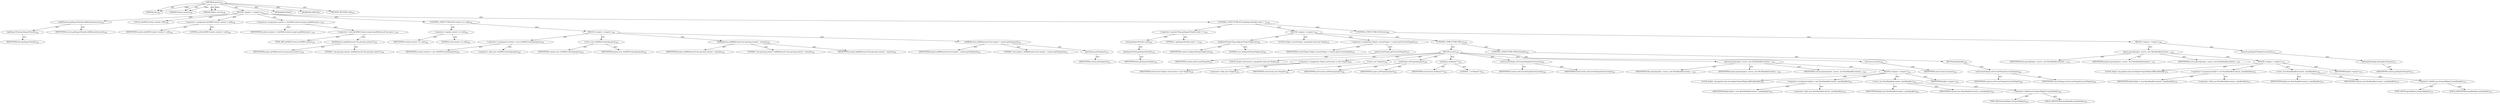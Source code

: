 digraph "parse" {  
"111669149697" [label = <(METHOD,parse)<SUB>140</SUB>> ]
"115964116993" [label = <(PARAM,this)<SUB>140</SUB>> ]
"115964116997" [label = <(PARAM,Project project)<SUB>140</SUB>> ]
"115964116998" [label = <(PARAM,Object source)<SUB>140</SUB>> ]
"25769803780" [label = <(BLOCK,&lt;empty&gt;,&lt;empty&gt;)<SUB>141</SUB>> ]
"30064771097" [label = <(addElement,getImportStack().addElement(source))<SUB>142</SUB>> ]
"30064771098" [label = <(getImportStack,getImportStack())<SUB>142</SUB>> ]
"68719476737" [label = <(IDENTIFIER,this,getImportStack())<SUB>142</SUB>> ]
"68719476766" [label = <(IDENTIFIER,source,getImportStack().addElement(source))<SUB>142</SUB>> ]
"94489280517" [label = <(LOCAL,AntXMLContext context: ANY)<SUB>144</SUB>> ]
"30064771099" [label = <(&lt;operator&gt;.assignment,AntXMLContext context = null)<SUB>144</SUB>> ]
"68719476767" [label = <(IDENTIFIER,context,AntXMLContext context = null)<SUB>144</SUB>> ]
"90194313219" [label = <(LITERAL,null,AntXMLContext context = null)<SUB>144</SUB>> ]
"30064771100" [label = <(&lt;operator&gt;.assignment,context = (AntXMLContext) project.getReference(...)<SUB>145</SUB>> ]
"68719476768" [label = <(IDENTIFIER,context,context = (AntXMLContext) project.getReference(...)<SUB>145</SUB>> ]
"30064771101" [label = <(&lt;operator&gt;.cast,(AntXMLContext) project.getReference(&quot;ant.parsi...)<SUB>145</SUB>> ]
"180388626434" [label = <(TYPE_REF,AntXMLContext,AntXMLContext)<SUB>145</SUB>> ]
"30064771102" [label = <(getReference,getReference(&quot;ant.parsing.context&quot;))<SUB>145</SUB>> ]
"68719476769" [label = <(IDENTIFIER,project,getReference(&quot;ant.parsing.context&quot;))<SUB>145</SUB>> ]
"90194313220" [label = <(LITERAL,&quot;ant.parsing.context&quot;,getReference(&quot;ant.parsing.context&quot;))<SUB>145</SUB>> ]
"47244640257" [label = <(CONTROL_STRUCTURE,IF,if (context == null))<SUB>148</SUB>> ]
"30064771103" [label = <(&lt;operator&gt;.equals,context == null)<SUB>148</SUB>> ]
"68719476770" [label = <(IDENTIFIER,context,context == null)<SUB>148</SUB>> ]
"90194313221" [label = <(LITERAL,null,context == null)<SUB>148</SUB>> ]
"25769803781" [label = <(BLOCK,&lt;empty&gt;,&lt;empty&gt;)<SUB>148</SUB>> ]
"30064771104" [label = <(&lt;operator&gt;.assignment,context = new AntXMLContext(project))<SUB>149</SUB>> ]
"68719476771" [label = <(IDENTIFIER,context,context = new AntXMLContext(project))<SUB>149</SUB>> ]
"30064771105" [label = <(&lt;operator&gt;.alloc,new AntXMLContext(project))<SUB>149</SUB>> ]
"30064771106" [label = <(&lt;init&gt;,new AntXMLContext(project))<SUB>149</SUB>> ]
"68719476772" [label = <(IDENTIFIER,context,new AntXMLContext(project))<SUB>149</SUB>> ]
"68719476773" [label = <(IDENTIFIER,project,new AntXMLContext(project))<SUB>149</SUB>> ]
"30064771107" [label = <(addReference,addReference(&quot;ant.parsing.context&quot;, context))<SUB>150</SUB>> ]
"68719476774" [label = <(IDENTIFIER,project,addReference(&quot;ant.parsing.context&quot;, context))<SUB>150</SUB>> ]
"90194313222" [label = <(LITERAL,&quot;ant.parsing.context&quot;,addReference(&quot;ant.parsing.context&quot;, context))<SUB>150</SUB>> ]
"68719476775" [label = <(IDENTIFIER,context,addReference(&quot;ant.parsing.context&quot;, context))<SUB>150</SUB>> ]
"30064771108" [label = <(addReference,addReference(&quot;ant.targets&quot;, context.getTargets()))<SUB>151</SUB>> ]
"68719476776" [label = <(IDENTIFIER,project,addReference(&quot;ant.targets&quot;, context.getTargets()))<SUB>151</SUB>> ]
"90194313223" [label = <(LITERAL,&quot;ant.targets&quot;,addReference(&quot;ant.targets&quot;, context.getTargets()))<SUB>151</SUB>> ]
"30064771109" [label = <(getTargets,getTargets())<SUB>151</SUB>> ]
"68719476777" [label = <(IDENTIFIER,context,getTargets())<SUB>151</SUB>> ]
"47244640258" [label = <(CONTROL_STRUCTURE,IF,if (getImportStack().size() &gt; 1))<SUB>154</SUB>> ]
"30064771110" [label = <(&lt;operator&gt;.greaterThan,getImportStack().size() &gt; 1)<SUB>154</SUB>> ]
"30064771111" [label = <(size,getImportStack().size())<SUB>154</SUB>> ]
"30064771112" [label = <(getImportStack,getImportStack())<SUB>154</SUB>> ]
"68719476738" [label = <(IDENTIFIER,this,getImportStack())<SUB>154</SUB>> ]
"90194313224" [label = <(LITERAL,1,getImportStack().size() &gt; 1)<SUB>154</SUB>> ]
"25769803782" [label = <(BLOCK,&lt;empty&gt;,&lt;empty&gt;)<SUB>154</SUB>> ]
"30064771113" [label = <(setIgnoreProjectTag,setIgnoreProjectTag(true))<SUB>156</SUB>> ]
"68719476778" [label = <(IDENTIFIER,context,setIgnoreProjectTag(true))<SUB>156</SUB>> ]
"90194313225" [label = <(LITERAL,true,setIgnoreProjectTag(true))<SUB>156</SUB>> ]
"94489280518" [label = <(LOCAL,Target currentTarget: org.apache.tools.ant.Target)<SUB>157</SUB>> ]
"30064771114" [label = <(&lt;operator&gt;.assignment,Target currentTarget = context.getCurrentTarget())<SUB>157</SUB>> ]
"68719476779" [label = <(IDENTIFIER,currentTarget,Target currentTarget = context.getCurrentTarget())<SUB>157</SUB>> ]
"30064771115" [label = <(getCurrentTarget,getCurrentTarget())<SUB>157</SUB>> ]
"68719476780" [label = <(IDENTIFIER,context,getCurrentTarget())<SUB>157</SUB>> ]
"47244640259" [label = <(CONTROL_STRUCTURE,TRY,try)<SUB>158</SUB>> ]
"25769803783" [label = <(BLOCK,try,try)<SUB>158</SUB>> ]
"94489280519" [label = <(LOCAL,Target newCurrent: org.apache.tools.ant.Target)<SUB>159</SUB>> ]
"30064771116" [label = <(&lt;operator&gt;.assignment,Target newCurrent = new Target())<SUB>159</SUB>> ]
"68719476781" [label = <(IDENTIFIER,newCurrent,Target newCurrent = new Target())<SUB>159</SUB>> ]
"30064771117" [label = <(&lt;operator&gt;.alloc,new Target())<SUB>159</SUB>> ]
"30064771118" [label = <(&lt;init&gt;,new Target())<SUB>159</SUB>> ]
"68719476782" [label = <(IDENTIFIER,newCurrent,new Target())<SUB>159</SUB>> ]
"30064771119" [label = <(setProject,setProject(project))<SUB>160</SUB>> ]
"68719476783" [label = <(IDENTIFIER,newCurrent,setProject(project))<SUB>160</SUB>> ]
"68719476784" [label = <(IDENTIFIER,project,setProject(project))<SUB>160</SUB>> ]
"30064771120" [label = <(setName,setName(&quot;&quot;))<SUB>161</SUB>> ]
"68719476785" [label = <(IDENTIFIER,newCurrent,setName(&quot;&quot;))<SUB>161</SUB>> ]
"90194313226" [label = <(LITERAL,&quot;&quot;,setName(&quot;&quot;))<SUB>161</SUB>> ]
"30064771121" [label = <(setCurrentTarget,setCurrentTarget(newCurrent))<SUB>162</SUB>> ]
"68719476786" [label = <(IDENTIFIER,context,setCurrentTarget(newCurrent))<SUB>162</SUB>> ]
"68719476787" [label = <(IDENTIFIER,newCurrent,setCurrentTarget(newCurrent))<SUB>162</SUB>> ]
"30064771122" [label = <(parse,parse(project, source, new RootHandler(context,...)<SUB>163</SUB>> ]
"68719476739" [label = <(IDENTIFIER,this,parse(project, source, new RootHandler(context,...)<SUB>163</SUB>> ]
"68719476788" [label = <(IDENTIFIER,project,parse(project, source, new RootHandler(context,...)<SUB>163</SUB>> ]
"68719476789" [label = <(IDENTIFIER,source,parse(project, source, new RootHandler(context,...)<SUB>163</SUB>> ]
"25769803784" [label = <(BLOCK,&lt;empty&gt;,&lt;empty&gt;)<SUB>163</SUB>> ]
"94489280520" [label = <(LOCAL,$obj2: org.apache.tools.ant.helper.ProjectHelper2$RootHandler)<SUB>163</SUB>> ]
"30064771123" [label = <(&lt;operator&gt;.assignment,$obj2 = new RootHandler(context, mainHandler))<SUB>163</SUB>> ]
"68719476790" [label = <(IDENTIFIER,$obj2,$obj2 = new RootHandler(context, mainHandler))<SUB>163</SUB>> ]
"30064771124" [label = <(&lt;operator&gt;.alloc,new RootHandler(context, mainHandler))<SUB>163</SUB>> ]
"30064771125" [label = <(&lt;init&gt;,new RootHandler(context, mainHandler))<SUB>163</SUB>> ]
"68719476791" [label = <(IDENTIFIER,$obj2,new RootHandler(context, mainHandler))<SUB>163</SUB>> ]
"68719476792" [label = <(IDENTIFIER,context,new RootHandler(context, mainHandler))<SUB>163</SUB>> ]
"30064771126" [label = <(&lt;operator&gt;.fieldAccess,ProjectHelper2.mainHandler)<SUB>163</SUB>> ]
"180388626435" [label = <(TYPE_REF,ProjectHelper2,ProjectHelper2)<SUB>163</SUB>> ]
"55834574850" [label = <(FIELD_IDENTIFIER,mainHandler,mainHandler)<SUB>163</SUB>> ]
"68719476793" [label = <(IDENTIFIER,$obj2,&lt;empty&gt;)<SUB>163</SUB>> ]
"30064771127" [label = <(execute,execute())<SUB>164</SUB>> ]
"68719476794" [label = <(IDENTIFIER,newCurrent,execute())<SUB>164</SUB>> ]
"47244640260" [label = <(CONTROL_STRUCTURE,FINALLY,finally)<SUB>165</SUB>> ]
"25769803785" [label = <(BLOCK,finally,finally)<SUB>165</SUB>> ]
"30064771128" [label = <(setCurrentTarget,setCurrentTarget(currentTarget))<SUB>166</SUB>> ]
"68719476795" [label = <(IDENTIFIER,context,setCurrentTarget(currentTarget))<SUB>166</SUB>> ]
"68719476796" [label = <(IDENTIFIER,currentTarget,setCurrentTarget(currentTarget))<SUB>166</SUB>> ]
"47244640261" [label = <(CONTROL_STRUCTURE,ELSE,else)<SUB>168</SUB>> ]
"25769803786" [label = <(BLOCK,&lt;empty&gt;,&lt;empty&gt;)<SUB>168</SUB>> ]
"30064771129" [label = <(parse,parse(project, source, new RootHandler(context,...)<SUB>170</SUB>> ]
"68719476740" [label = <(IDENTIFIER,this,parse(project, source, new RootHandler(context,...)<SUB>170</SUB>> ]
"68719476797" [label = <(IDENTIFIER,project,parse(project, source, new RootHandler(context,...)<SUB>170</SUB>> ]
"68719476798" [label = <(IDENTIFIER,source,parse(project, source, new RootHandler(context,...)<SUB>170</SUB>> ]
"25769803787" [label = <(BLOCK,&lt;empty&gt;,&lt;empty&gt;)<SUB>170</SUB>> ]
"94489280521" [label = <(LOCAL,$obj3: org.apache.tools.ant.helper.ProjectHelper2$RootHandler)<SUB>170</SUB>> ]
"30064771130" [label = <(&lt;operator&gt;.assignment,$obj3 = new RootHandler(context, mainHandler))<SUB>170</SUB>> ]
"68719476799" [label = <(IDENTIFIER,$obj3,$obj3 = new RootHandler(context, mainHandler))<SUB>170</SUB>> ]
"30064771131" [label = <(&lt;operator&gt;.alloc,new RootHandler(context, mainHandler))<SUB>170</SUB>> ]
"30064771132" [label = <(&lt;init&gt;,new RootHandler(context, mainHandler))<SUB>170</SUB>> ]
"68719476800" [label = <(IDENTIFIER,$obj3,new RootHandler(context, mainHandler))<SUB>170</SUB>> ]
"68719476801" [label = <(IDENTIFIER,context,new RootHandler(context, mainHandler))<SUB>170</SUB>> ]
"30064771133" [label = <(&lt;operator&gt;.fieldAccess,ProjectHelper2.mainHandler)<SUB>170</SUB>> ]
"180388626436" [label = <(TYPE_REF,ProjectHelper2,ProjectHelper2)<SUB>170</SUB>> ]
"55834574851" [label = <(FIELD_IDENTIFIER,mainHandler,mainHandler)<SUB>170</SUB>> ]
"68719476802" [label = <(IDENTIFIER,$obj3,&lt;empty&gt;)<SUB>170</SUB>> ]
"30064771134" [label = <(execute,getImplicitTarget().execute())<SUB>172</SUB>> ]
"30064771135" [label = <(getImplicitTarget,getImplicitTarget())<SUB>172</SUB>> ]
"68719476803" [label = <(IDENTIFIER,context,getImplicitTarget())<SUB>172</SUB>> ]
"133143986188" [label = <(MODIFIER,PUBLIC)> ]
"133143986189" [label = <(MODIFIER,VIRTUAL)> ]
"128849018881" [label = <(METHOD_RETURN,void)<SUB>140</SUB>> ]
  "111669149697" -> "115964116993"  [ label = "AST: "] 
  "111669149697" -> "115964116997"  [ label = "AST: "] 
  "111669149697" -> "115964116998"  [ label = "AST: "] 
  "111669149697" -> "25769803780"  [ label = "AST: "] 
  "111669149697" -> "133143986188"  [ label = "AST: "] 
  "111669149697" -> "133143986189"  [ label = "AST: "] 
  "111669149697" -> "128849018881"  [ label = "AST: "] 
  "25769803780" -> "30064771097"  [ label = "AST: "] 
  "25769803780" -> "94489280517"  [ label = "AST: "] 
  "25769803780" -> "30064771099"  [ label = "AST: "] 
  "25769803780" -> "30064771100"  [ label = "AST: "] 
  "25769803780" -> "47244640257"  [ label = "AST: "] 
  "25769803780" -> "47244640258"  [ label = "AST: "] 
  "30064771097" -> "30064771098"  [ label = "AST: "] 
  "30064771097" -> "68719476766"  [ label = "AST: "] 
  "30064771098" -> "68719476737"  [ label = "AST: "] 
  "30064771099" -> "68719476767"  [ label = "AST: "] 
  "30064771099" -> "90194313219"  [ label = "AST: "] 
  "30064771100" -> "68719476768"  [ label = "AST: "] 
  "30064771100" -> "30064771101"  [ label = "AST: "] 
  "30064771101" -> "180388626434"  [ label = "AST: "] 
  "30064771101" -> "30064771102"  [ label = "AST: "] 
  "30064771102" -> "68719476769"  [ label = "AST: "] 
  "30064771102" -> "90194313220"  [ label = "AST: "] 
  "47244640257" -> "30064771103"  [ label = "AST: "] 
  "47244640257" -> "25769803781"  [ label = "AST: "] 
  "30064771103" -> "68719476770"  [ label = "AST: "] 
  "30064771103" -> "90194313221"  [ label = "AST: "] 
  "25769803781" -> "30064771104"  [ label = "AST: "] 
  "25769803781" -> "30064771106"  [ label = "AST: "] 
  "25769803781" -> "30064771107"  [ label = "AST: "] 
  "25769803781" -> "30064771108"  [ label = "AST: "] 
  "30064771104" -> "68719476771"  [ label = "AST: "] 
  "30064771104" -> "30064771105"  [ label = "AST: "] 
  "30064771106" -> "68719476772"  [ label = "AST: "] 
  "30064771106" -> "68719476773"  [ label = "AST: "] 
  "30064771107" -> "68719476774"  [ label = "AST: "] 
  "30064771107" -> "90194313222"  [ label = "AST: "] 
  "30064771107" -> "68719476775"  [ label = "AST: "] 
  "30064771108" -> "68719476776"  [ label = "AST: "] 
  "30064771108" -> "90194313223"  [ label = "AST: "] 
  "30064771108" -> "30064771109"  [ label = "AST: "] 
  "30064771109" -> "68719476777"  [ label = "AST: "] 
  "47244640258" -> "30064771110"  [ label = "AST: "] 
  "47244640258" -> "25769803782"  [ label = "AST: "] 
  "47244640258" -> "47244640261"  [ label = "AST: "] 
  "30064771110" -> "30064771111"  [ label = "AST: "] 
  "30064771110" -> "90194313224"  [ label = "AST: "] 
  "30064771111" -> "30064771112"  [ label = "AST: "] 
  "30064771112" -> "68719476738"  [ label = "AST: "] 
  "25769803782" -> "30064771113"  [ label = "AST: "] 
  "25769803782" -> "94489280518"  [ label = "AST: "] 
  "25769803782" -> "30064771114"  [ label = "AST: "] 
  "25769803782" -> "47244640259"  [ label = "AST: "] 
  "30064771113" -> "68719476778"  [ label = "AST: "] 
  "30064771113" -> "90194313225"  [ label = "AST: "] 
  "30064771114" -> "68719476779"  [ label = "AST: "] 
  "30064771114" -> "30064771115"  [ label = "AST: "] 
  "30064771115" -> "68719476780"  [ label = "AST: "] 
  "47244640259" -> "25769803783"  [ label = "AST: "] 
  "47244640259" -> "47244640260"  [ label = "AST: "] 
  "25769803783" -> "94489280519"  [ label = "AST: "] 
  "25769803783" -> "30064771116"  [ label = "AST: "] 
  "25769803783" -> "30064771118"  [ label = "AST: "] 
  "25769803783" -> "30064771119"  [ label = "AST: "] 
  "25769803783" -> "30064771120"  [ label = "AST: "] 
  "25769803783" -> "30064771121"  [ label = "AST: "] 
  "25769803783" -> "30064771122"  [ label = "AST: "] 
  "25769803783" -> "30064771127"  [ label = "AST: "] 
  "30064771116" -> "68719476781"  [ label = "AST: "] 
  "30064771116" -> "30064771117"  [ label = "AST: "] 
  "30064771118" -> "68719476782"  [ label = "AST: "] 
  "30064771119" -> "68719476783"  [ label = "AST: "] 
  "30064771119" -> "68719476784"  [ label = "AST: "] 
  "30064771120" -> "68719476785"  [ label = "AST: "] 
  "30064771120" -> "90194313226"  [ label = "AST: "] 
  "30064771121" -> "68719476786"  [ label = "AST: "] 
  "30064771121" -> "68719476787"  [ label = "AST: "] 
  "30064771122" -> "68719476739"  [ label = "AST: "] 
  "30064771122" -> "68719476788"  [ label = "AST: "] 
  "30064771122" -> "68719476789"  [ label = "AST: "] 
  "30064771122" -> "25769803784"  [ label = "AST: "] 
  "25769803784" -> "94489280520"  [ label = "AST: "] 
  "25769803784" -> "30064771123"  [ label = "AST: "] 
  "25769803784" -> "30064771125"  [ label = "AST: "] 
  "25769803784" -> "68719476793"  [ label = "AST: "] 
  "30064771123" -> "68719476790"  [ label = "AST: "] 
  "30064771123" -> "30064771124"  [ label = "AST: "] 
  "30064771125" -> "68719476791"  [ label = "AST: "] 
  "30064771125" -> "68719476792"  [ label = "AST: "] 
  "30064771125" -> "30064771126"  [ label = "AST: "] 
  "30064771126" -> "180388626435"  [ label = "AST: "] 
  "30064771126" -> "55834574850"  [ label = "AST: "] 
  "30064771127" -> "68719476794"  [ label = "AST: "] 
  "47244640260" -> "25769803785"  [ label = "AST: "] 
  "25769803785" -> "30064771128"  [ label = "AST: "] 
  "30064771128" -> "68719476795"  [ label = "AST: "] 
  "30064771128" -> "68719476796"  [ label = "AST: "] 
  "47244640261" -> "25769803786"  [ label = "AST: "] 
  "25769803786" -> "30064771129"  [ label = "AST: "] 
  "25769803786" -> "30064771134"  [ label = "AST: "] 
  "30064771129" -> "68719476740"  [ label = "AST: "] 
  "30064771129" -> "68719476797"  [ label = "AST: "] 
  "30064771129" -> "68719476798"  [ label = "AST: "] 
  "30064771129" -> "25769803787"  [ label = "AST: "] 
  "25769803787" -> "94489280521"  [ label = "AST: "] 
  "25769803787" -> "30064771130"  [ label = "AST: "] 
  "25769803787" -> "30064771132"  [ label = "AST: "] 
  "25769803787" -> "68719476802"  [ label = "AST: "] 
  "30064771130" -> "68719476799"  [ label = "AST: "] 
  "30064771130" -> "30064771131"  [ label = "AST: "] 
  "30064771132" -> "68719476800"  [ label = "AST: "] 
  "30064771132" -> "68719476801"  [ label = "AST: "] 
  "30064771132" -> "30064771133"  [ label = "AST: "] 
  "30064771133" -> "180388626436"  [ label = "AST: "] 
  "30064771133" -> "55834574851"  [ label = "AST: "] 
  "30064771134" -> "30064771135"  [ label = "AST: "] 
  "30064771135" -> "68719476803"  [ label = "AST: "] 
  "111669149697" -> "115964116993"  [ label = "DDG: "] 
  "111669149697" -> "115964116997"  [ label = "DDG: "] 
  "111669149697" -> "115964116998"  [ label = "DDG: "] 
}
